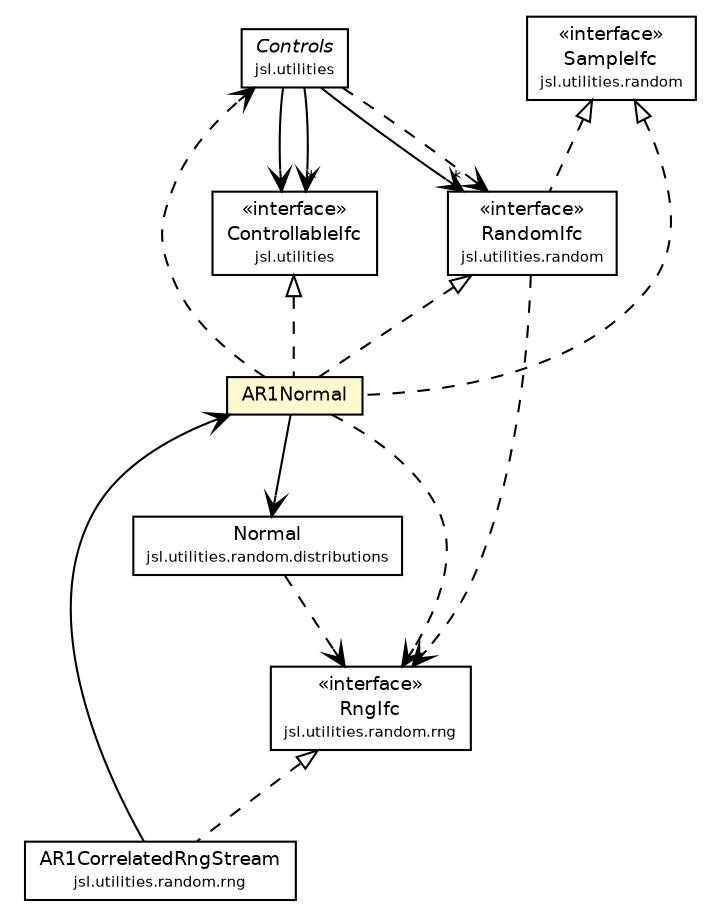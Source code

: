 #!/usr/local/bin/dot
#
# Class diagram 
# Generated by UMLGraph version 5.4 (http://www.umlgraph.org/)
#

digraph G {
	edge [fontname="Helvetica",fontsize=10,labelfontname="Helvetica",labelfontsize=10];
	node [fontname="Helvetica",fontsize=10,shape=plaintext];
	nodesep=0.25;
	ranksep=0.5;
	// jsl.utilities.Controls
	c15953 [label=<<table title="jsl.utilities.Controls" border="0" cellborder="1" cellspacing="0" cellpadding="2" port="p" href="../../Controls.html">
		<tr><td><table border="0" cellspacing="0" cellpadding="1">
<tr><td align="center" balign="center"><font face="Helvetica-Oblique"> Controls </font></td></tr>
<tr><td align="center" balign="center"><font point-size="7.0"> jsl.utilities </font></td></tr>
		</table></td></tr>
		</table>>, URL="../../Controls.html", fontname="Helvetica", fontcolor="black", fontsize=9.0];
	// jsl.utilities.ControllableIfc
	c15954 [label=<<table title="jsl.utilities.ControllableIfc" border="0" cellborder="1" cellspacing="0" cellpadding="2" port="p" href="../../ControllableIfc.html">
		<tr><td><table border="0" cellspacing="0" cellpadding="1">
<tr><td align="center" balign="center"> &#171;interface&#187; </td></tr>
<tr><td align="center" balign="center"> ControllableIfc </td></tr>
<tr><td align="center" balign="center"><font point-size="7.0"> jsl.utilities </font></td></tr>
		</table></td></tr>
		</table>>, URL="../../ControllableIfc.html", fontname="Helvetica", fontcolor="black", fontsize=9.0];
	// jsl.utilities.random.SampleIfc
	c15970 [label=<<table title="jsl.utilities.random.SampleIfc" border="0" cellborder="1" cellspacing="0" cellpadding="2" port="p" href="../SampleIfc.html">
		<tr><td><table border="0" cellspacing="0" cellpadding="1">
<tr><td align="center" balign="center"> &#171;interface&#187; </td></tr>
<tr><td align="center" balign="center"> SampleIfc </td></tr>
<tr><td align="center" balign="center"><font point-size="7.0"> jsl.utilities.random </font></td></tr>
		</table></td></tr>
		</table>>, URL="../SampleIfc.html", fontname="Helvetica", fontcolor="black", fontsize=9.0];
	// jsl.utilities.random.RandomIfc
	c15971 [label=<<table title="jsl.utilities.random.RandomIfc" border="0" cellborder="1" cellspacing="0" cellpadding="2" port="p" href="../RandomIfc.html">
		<tr><td><table border="0" cellspacing="0" cellpadding="1">
<tr><td align="center" balign="center"> &#171;interface&#187; </td></tr>
<tr><td align="center" balign="center"> RandomIfc </td></tr>
<tr><td align="center" balign="center"><font point-size="7.0"> jsl.utilities.random </font></td></tr>
		</table></td></tr>
		</table>>, URL="../RandomIfc.html", fontname="Helvetica", fontcolor="black", fontsize=9.0];
	// jsl.utilities.random.ar.AR1Normal
	c15978 [label=<<table title="jsl.utilities.random.ar.AR1Normal" border="0" cellborder="1" cellspacing="0" cellpadding="2" port="p" bgcolor="lemonChiffon" href="./AR1Normal.html">
		<tr><td><table border="0" cellspacing="0" cellpadding="1">
<tr><td align="center" balign="center"> AR1Normal </td></tr>
		</table></td></tr>
		</table>>, URL="./AR1Normal.html", fontname="Helvetica", fontcolor="black", fontsize=9.0];
	// jsl.utilities.random.distributions.Normal
	c16004 [label=<<table title="jsl.utilities.random.distributions.Normal" border="0" cellborder="1" cellspacing="0" cellpadding="2" port="p" href="../distributions/Normal.html">
		<tr><td><table border="0" cellspacing="0" cellpadding="1">
<tr><td align="center" balign="center"> Normal </td></tr>
<tr><td align="center" balign="center"><font point-size="7.0"> jsl.utilities.random.distributions </font></td></tr>
		</table></td></tr>
		</table>>, URL="../distributions/Normal.html", fontname="Helvetica", fontcolor="black", fontsize=9.0];
	// jsl.utilities.random.rng.RngIfc
	c16038 [label=<<table title="jsl.utilities.random.rng.RngIfc" border="0" cellborder="1" cellspacing="0" cellpadding="2" port="p" href="../rng/RngIfc.html">
		<tr><td><table border="0" cellspacing="0" cellpadding="1">
<tr><td align="center" balign="center"> &#171;interface&#187; </td></tr>
<tr><td align="center" balign="center"> RngIfc </td></tr>
<tr><td align="center" balign="center"><font point-size="7.0"> jsl.utilities.random.rng </font></td></tr>
		</table></td></tr>
		</table>>, URL="../rng/RngIfc.html", fontname="Helvetica", fontcolor="black", fontsize=9.0];
	// jsl.utilities.random.rng.AR1CorrelatedRngStream
	c16046 [label=<<table title="jsl.utilities.random.rng.AR1CorrelatedRngStream" border="0" cellborder="1" cellspacing="0" cellpadding="2" port="p" href="../rng/AR1CorrelatedRngStream.html">
		<tr><td><table border="0" cellspacing="0" cellpadding="1">
<tr><td align="center" balign="center"> AR1CorrelatedRngStream </td></tr>
<tr><td align="center" balign="center"><font point-size="7.0"> jsl.utilities.random.rng </font></td></tr>
		</table></td></tr>
		</table>>, URL="../rng/AR1CorrelatedRngStream.html", fontname="Helvetica", fontcolor="black", fontsize=9.0];
	//jsl.utilities.random.RandomIfc implements jsl.utilities.random.SampleIfc
	c15970:p -> c15971:p [dir=back,arrowtail=empty,style=dashed];
	//jsl.utilities.random.ar.AR1Normal implements jsl.utilities.random.RandomIfc
	c15971:p -> c15978:p [dir=back,arrowtail=empty,style=dashed];
	//jsl.utilities.random.ar.AR1Normal implements jsl.utilities.random.SampleIfc
	c15970:p -> c15978:p [dir=back,arrowtail=empty,style=dashed];
	//jsl.utilities.random.ar.AR1Normal implements jsl.utilities.ControllableIfc
	c15954:p -> c15978:p [dir=back,arrowtail=empty,style=dashed];
	//jsl.utilities.random.rng.AR1CorrelatedRngStream implements jsl.utilities.random.rng.RngIfc
	c16038:p -> c16046:p [dir=back,arrowtail=empty,style=dashed];
	// jsl.utilities.Controls NAVASSOC jsl.utilities.ControllableIfc
	c15953:p -> c15954:p [taillabel="", label="", headlabel="", fontname="Helvetica", fontcolor="black", fontsize=10.0, color="black", arrowhead=open];
	// jsl.utilities.Controls NAVASSOC jsl.utilities.random.RandomIfc
	c15953:p -> c15971:p [taillabel="", label="", headlabel="*", fontname="Helvetica", fontcolor="black", fontsize=10.0, color="black", arrowhead=open];
	// jsl.utilities.Controls NAVASSOC jsl.utilities.ControllableIfc
	c15953:p -> c15954:p [taillabel="", label="", headlabel="*", fontname="Helvetica", fontcolor="black", fontsize=10.0, color="black", arrowhead=open];
	// jsl.utilities.random.ar.AR1Normal NAVASSOC jsl.utilities.random.distributions.Normal
	c15978:p -> c16004:p [taillabel="", label="", headlabel="", fontname="Helvetica", fontcolor="black", fontsize=10.0, color="black", arrowhead=open];
	// jsl.utilities.random.rng.AR1CorrelatedRngStream NAVASSOC jsl.utilities.random.ar.AR1Normal
	c16046:p -> c15978:p [taillabel="", label="", headlabel="", fontname="Helvetica", fontcolor="black", fontsize=10.0, color="black", arrowhead=open];
	// jsl.utilities.Controls DEPEND jsl.utilities.random.RandomIfc
	c15953:p -> c15971:p [taillabel="", label="", headlabel="", fontname="Helvetica", fontcolor="black", fontsize=10.0, color="black", arrowhead=open, style=dashed];
	// jsl.utilities.random.RandomIfc DEPEND jsl.utilities.random.rng.RngIfc
	c15971:p -> c16038:p [taillabel="", label="", headlabel="", fontname="Helvetica", fontcolor="black", fontsize=10.0, color="black", arrowhead=open, style=dashed];
	// jsl.utilities.random.ar.AR1Normal DEPEND jsl.utilities.Controls
	c15978:p -> c15953:p [taillabel="", label="", headlabel="", fontname="Helvetica", fontcolor="black", fontsize=10.0, color="black", arrowhead=open, style=dashed];
	// jsl.utilities.random.ar.AR1Normal DEPEND jsl.utilities.random.rng.RngIfc
	c15978:p -> c16038:p [taillabel="", label="", headlabel="", fontname="Helvetica", fontcolor="black", fontsize=10.0, color="black", arrowhead=open, style=dashed];
	// jsl.utilities.random.distributions.Normal DEPEND jsl.utilities.random.rng.RngIfc
	c16004:p -> c16038:p [taillabel="", label="", headlabel="", fontname="Helvetica", fontcolor="black", fontsize=10.0, color="black", arrowhead=open, style=dashed];
}

